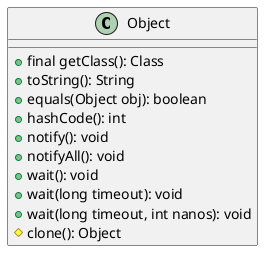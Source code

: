 @startuml
class Object {
  + final getClass(): Class
  + toString(): String
  + equals(Object obj): boolean
  + hashCode(): int
  + notify(): void
  + notifyAll(): void
  + wait(): void
  + wait(long timeout): void
  + wait(long timeout, int nanos): void
  # clone(): Object
}
@enduml